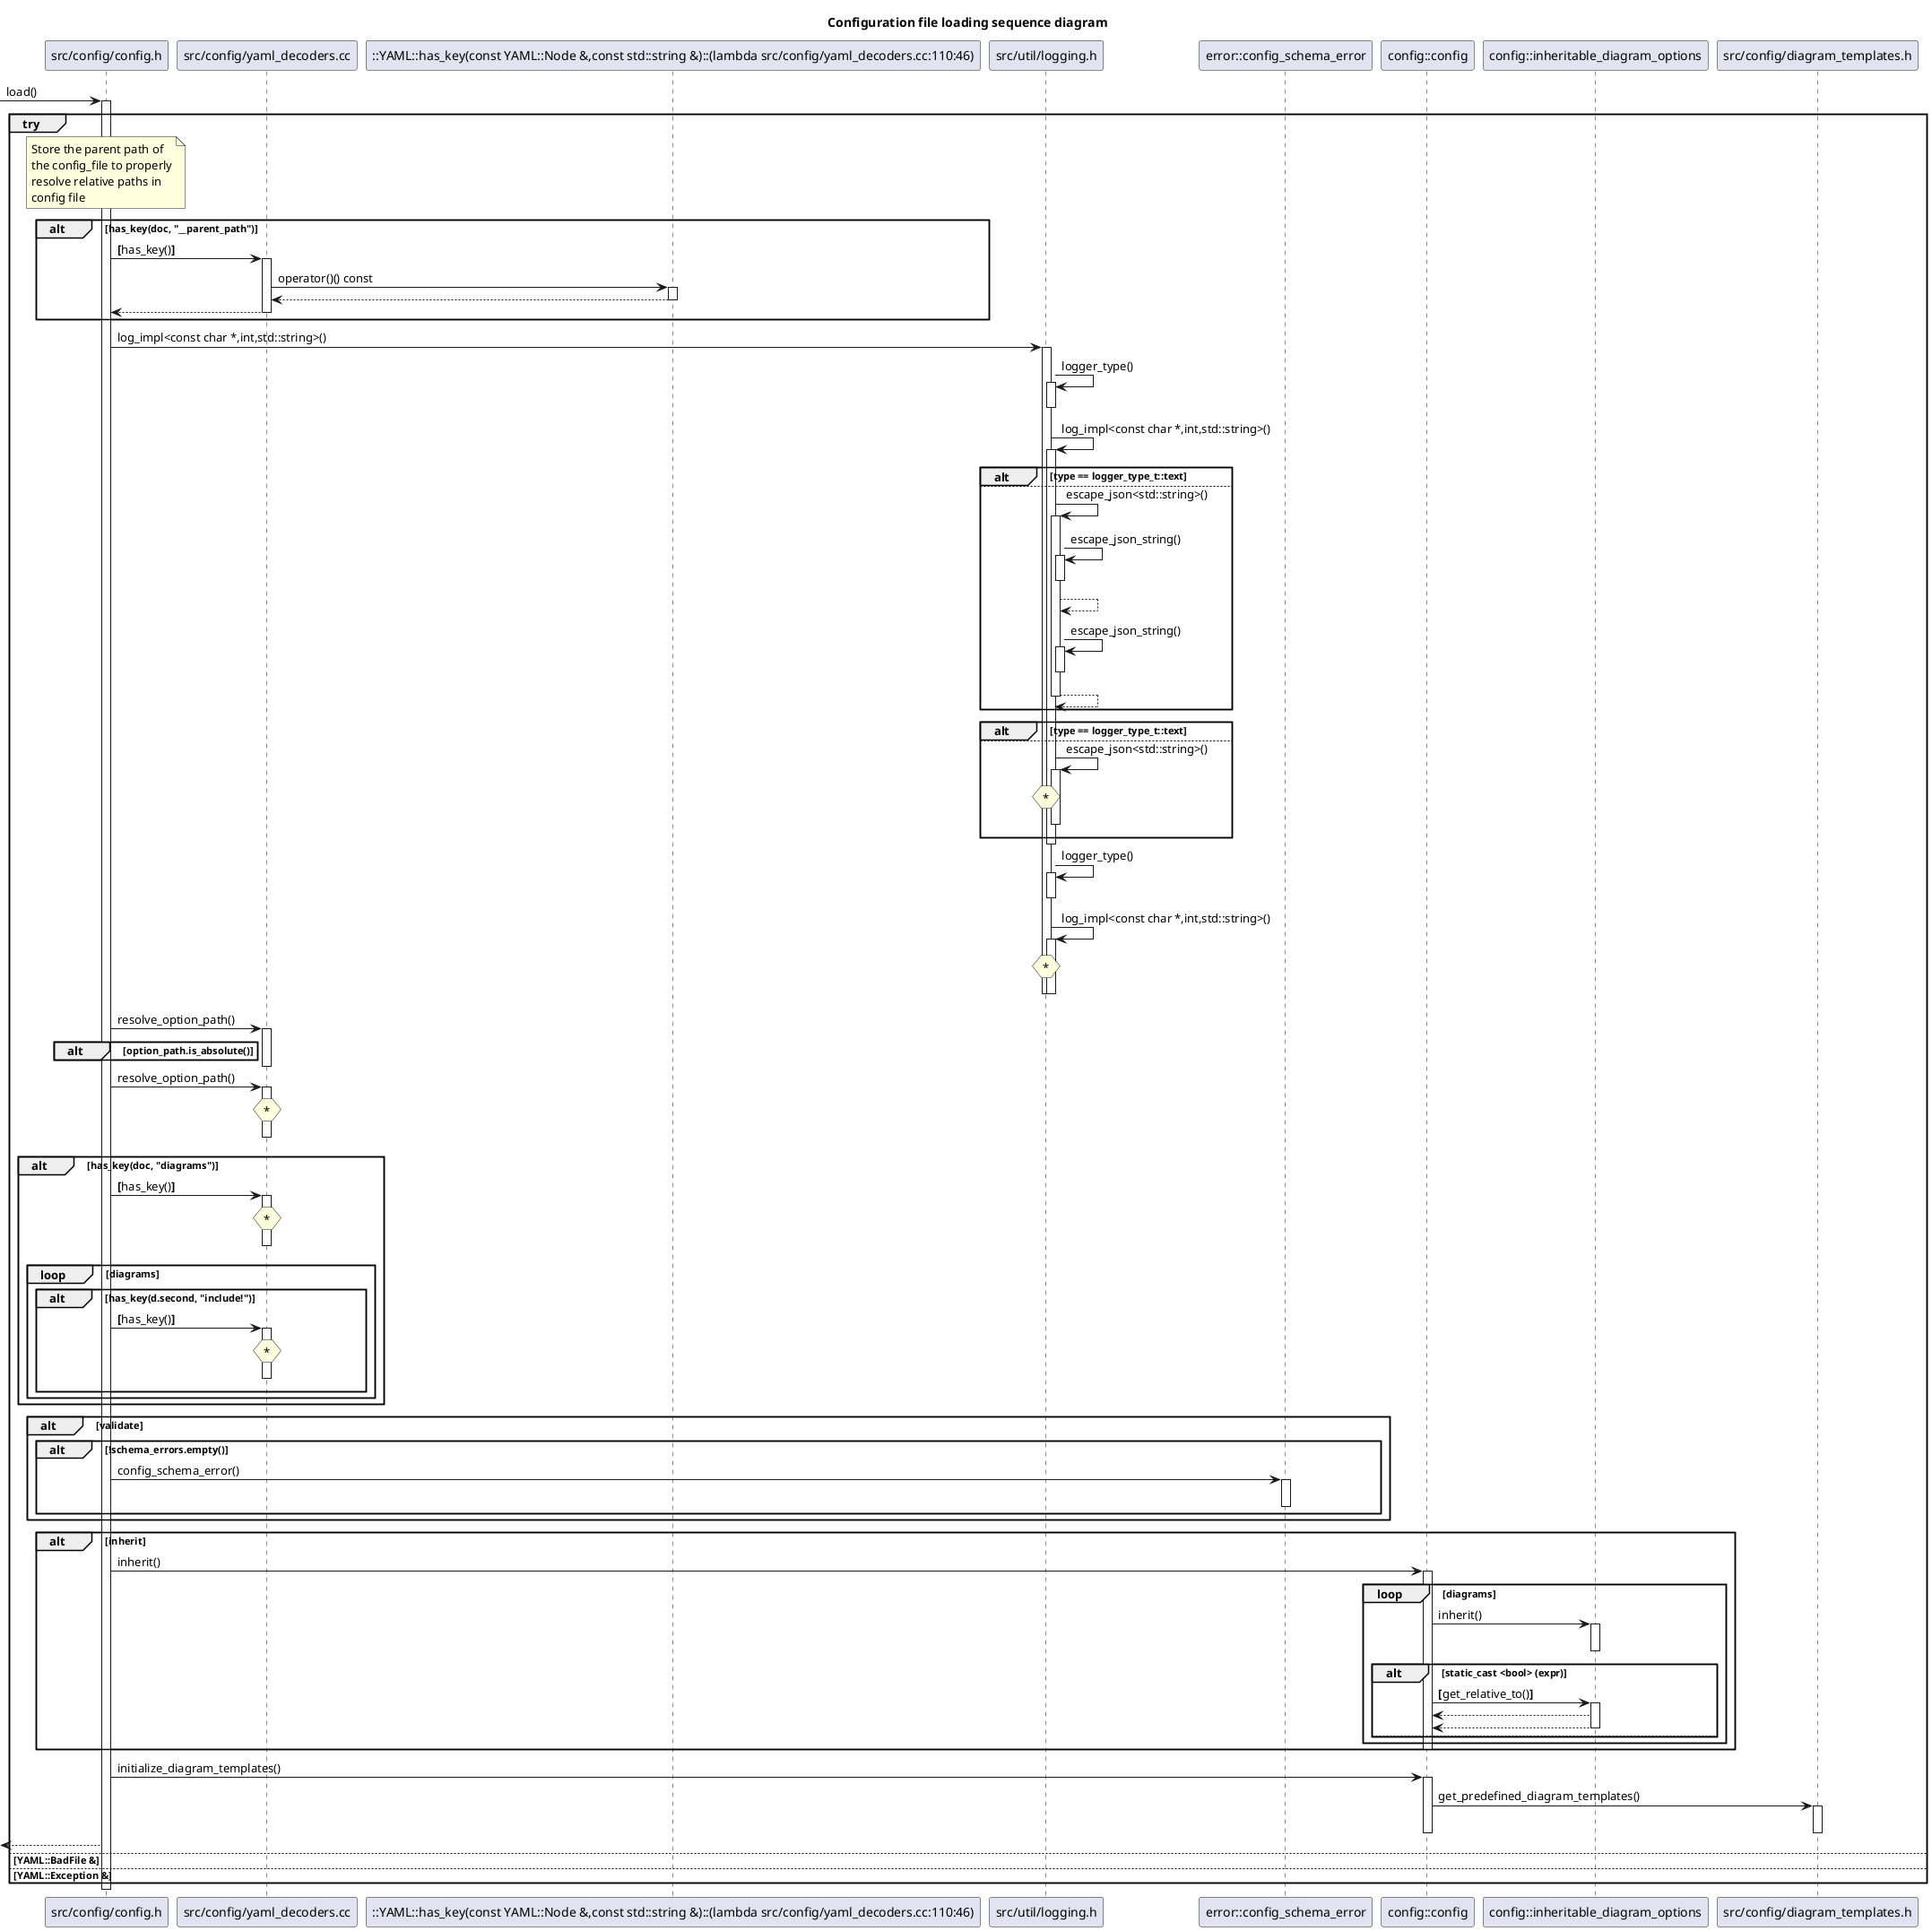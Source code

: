 @startuml
title Configuration file loading sequence diagram
participant "src/config/config.h" as C_0009842205026191081762
[-> C_0009842205026191081762 : load()
activate C_0009842205026191081762
group try
note over C_0009842205026191081762
Store the parent path of
the config_file to properly
resolve relative paths in
config file
end note
alt has_key(doc, "__parent_path")
participant "src/config/yaml_decoders.cc" as C_0011390433321347495160
C_0009842205026191081762 -> C_0011390433321347495160 [[{}]] : **[**has_key()**]**
activate C_0011390433321347495160
participant "::YAML::has_key(const YAML::Node &,const std::string &)::(lambda src/config/yaml_decoders.cc:110:46)" as C_0003241688388917068313 [[{has_key(const YAML::Node &,const std::string &)::(lambda src/config/yaml_decoders.cc:110:46)}]]
C_0011390433321347495160 -> C_0003241688388917068313 [[{}]] : operator()() const
activate C_0003241688388917068313
C_0003241688388917068313 --> C_0011390433321347495160
deactivate C_0003241688388917068313
C_0011390433321347495160 --> C_0009842205026191081762
deactivate C_0011390433321347495160
end
participant "src/util/logging.h" as C_0013395619657798558104
C_0009842205026191081762 -> C_0013395619657798558104 [[{}]] : log_impl<const char *,int,std::string>()
activate C_0013395619657798558104
C_0013395619657798558104 -> C_0013395619657798558104 [[{}]] : logger_type()
activate C_0013395619657798558104
deactivate C_0013395619657798558104
C_0013395619657798558104 -> C_0013395619657798558104 [[{}]] : log_impl<const char *,int,std::string>()
activate C_0013395619657798558104
alt type == logger_type_t::text
else
C_0013395619657798558104 -> C_0013395619657798558104 [[{}]] : escape_json<std::string>()
activate C_0013395619657798558104
C_0013395619657798558104 -> C_0013395619657798558104 [[{}]] : escape_json_string()
activate C_0013395619657798558104
deactivate C_0013395619657798558104
C_0013395619657798558104 --> C_0013395619657798558104
C_0013395619657798558104 -> C_0013395619657798558104 [[{}]] : escape_json_string()
activate C_0013395619657798558104
deactivate C_0013395619657798558104
C_0013395619657798558104 --> C_0013395619657798558104
deactivate C_0013395619657798558104
end
alt type == logger_type_t::text
else
C_0013395619657798558104 -> C_0013395619657798558104 [[{}]] : escape_json<std::string>()
activate C_0013395619657798558104
hnote over C_0013395619657798558104 : *
C_0013395619657798558104-[hidden]->C_0013395619657798558104
deactivate C_0013395619657798558104
end
deactivate C_0013395619657798558104
C_0013395619657798558104 -> C_0013395619657798558104 [[{}]] : logger_type()
activate C_0013395619657798558104
deactivate C_0013395619657798558104
C_0013395619657798558104 -> C_0013395619657798558104 [[{}]] : log_impl<const char *,int,std::string>()
activate C_0013395619657798558104
hnote over C_0013395619657798558104 : *
C_0013395619657798558104-[hidden]->C_0013395619657798558104
deactivate C_0013395619657798558104
deactivate C_0013395619657798558104
C_0009842205026191081762 -> C_0011390433321347495160 [[{}]] : resolve_option_path()
activate C_0011390433321347495160
alt option_path.is_absolute()

end
deactivate C_0011390433321347495160
C_0009842205026191081762 -> C_0011390433321347495160 [[{}]] : resolve_option_path()
activate C_0011390433321347495160
hnote over C_0011390433321347495160 : *
C_0011390433321347495160-[hidden]->C_0011390433321347495160
deactivate C_0011390433321347495160
alt has_key(doc, "diagrams")
C_0009842205026191081762 -> C_0011390433321347495160 [[{}]] : **[**has_key()**]**
activate C_0011390433321347495160
hnote over C_0011390433321347495160 : *
C_0011390433321347495160-[hidden]->C_0011390433321347495160
deactivate C_0011390433321347495160
loop diagrams
alt has_key(d.second, "include!")
C_0009842205026191081762 -> C_0011390433321347495160 [[{}]] : **[**has_key()**]**
activate C_0011390433321347495160
hnote over C_0011390433321347495160 : *
C_0011390433321347495160-[hidden]->C_0011390433321347495160
deactivate C_0011390433321347495160
end
end
end
alt validate
alt !schema_errors.empty()
participant "error::config_schema_error" as C_0007943225191485457073 [[{config_schema_error}]]
C_0009842205026191081762 -> C_0007943225191485457073 [[{}]] : config_schema_error()
activate C_0007943225191485457073
deactivate C_0007943225191485457073
end
end
alt inherit
participant "config::config" as C_0007149951276107284798 [[{Represents entire configuration file}]]
C_0009842205026191081762 -> C_0007149951276107284798 [[{}]] : inherit()
activate C_0007149951276107284798
loop diagrams
participant "config::inheritable_diagram_options" as C_0000966232506125300666 [[{Represents subset of inheritable configuration options}]]
C_0007149951276107284798 -> C_0000966232506125300666 [[{}]] : inherit()
activate C_0000966232506125300666
deactivate C_0000966232506125300666
alt static_cast <bool> (expr)
C_0007149951276107284798 -> C_0000966232506125300666 [[{}]] : **[**get_relative_to()**]**
activate C_0000966232506125300666
C_0000966232506125300666 --> C_0007149951276107284798
C_0000966232506125300666 --> C_0007149951276107284798
deactivate C_0000966232506125300666
else
end
end
deactivate C_0007149951276107284798
end
C_0009842205026191081762 -> C_0007149951276107284798 [[{}]] : initialize_diagram_templates()
activate C_0007149951276107284798
participant "src/config/diagram_templates.h" as C_0000438932534169666680
C_0007149951276107284798 -> C_0000438932534169666680 [[{}]] : get_predefined_diagram_templates()
activate C_0000438932534169666680
deactivate C_0000438932534169666680
deactivate C_0007149951276107284798
[<-- C_0009842205026191081762
else YAML::BadFile &
else YAML::Exception &
end
deactivate C_0009842205026191081762

'Generated with clang-uml, version 0.6.1
'LLVM version Ubuntu clang version 19.1.1 (1ubuntu1)
@enduml

